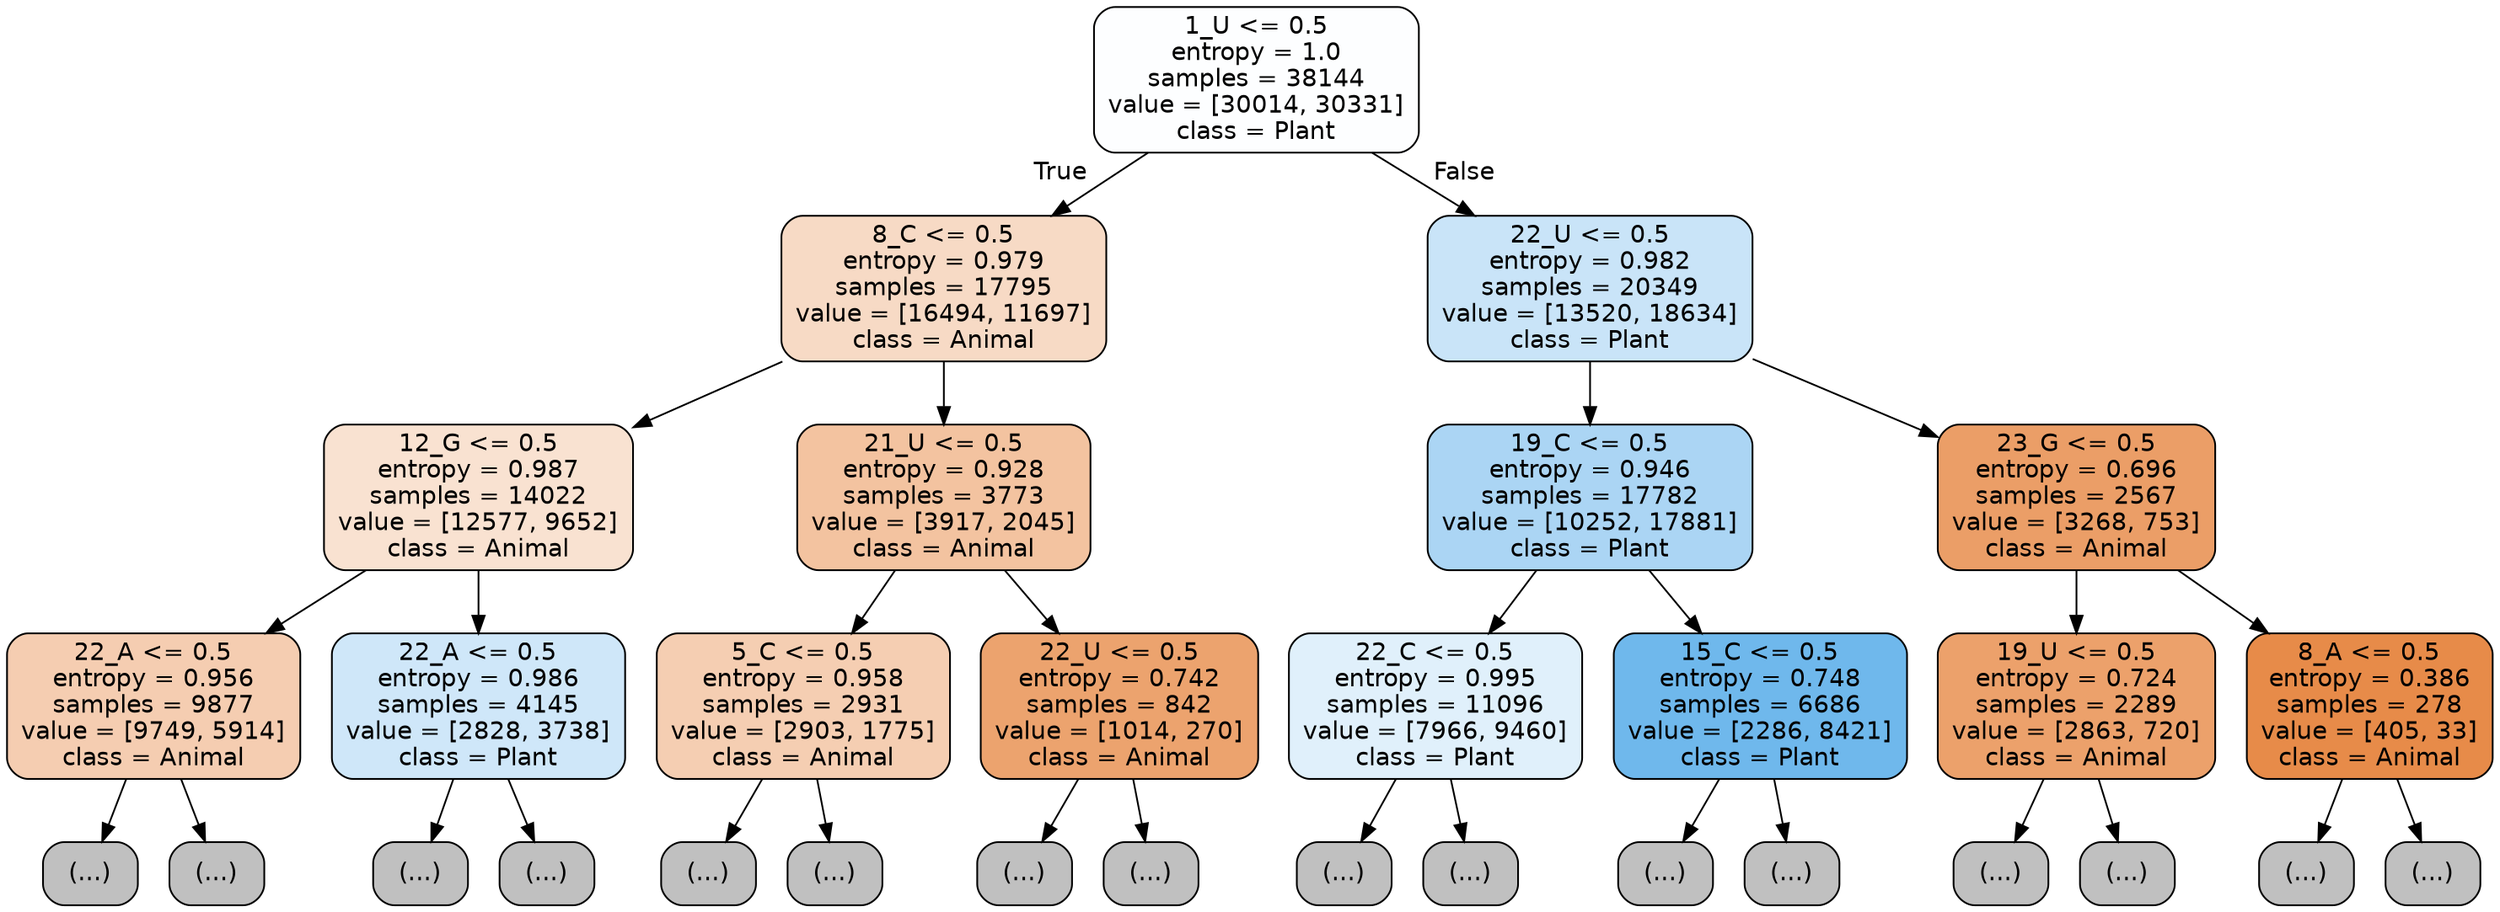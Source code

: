 digraph Tree {
node [shape=box, style="filled, rounded", color="black", fontname="helvetica"] ;
edge [fontname="helvetica"] ;
0 [label="1_U <= 0.5\nentropy = 1.0\nsamples = 38144\nvalue = [30014, 30331]\nclass = Plant", fillcolor="#fdfeff"] ;
1 [label="8_C <= 0.5\nentropy = 0.979\nsamples = 17795\nvalue = [16494, 11697]\nclass = Animal", fillcolor="#f7dac5"] ;
0 -> 1 [labeldistance=2.5, labelangle=45, headlabel="True"] ;
2 [label="12_G <= 0.5\nentropy = 0.987\nsamples = 14022\nvalue = [12577, 9652]\nclass = Animal", fillcolor="#f9e2d1"] ;
1 -> 2 ;
3 [label="22_A <= 0.5\nentropy = 0.956\nsamples = 9877\nvalue = [9749, 5914]\nclass = Animal", fillcolor="#f5cdb1"] ;
2 -> 3 ;
4 [label="(...)", fillcolor="#C0C0C0"] ;
3 -> 4 ;
4717 [label="(...)", fillcolor="#C0C0C0"] ;
3 -> 4717 ;
5304 [label="22_A <= 0.5\nentropy = 0.986\nsamples = 4145\nvalue = [2828, 3738]\nclass = Plant", fillcolor="#cfe7f9"] ;
2 -> 5304 ;
5305 [label="(...)", fillcolor="#C0C0C0"] ;
5304 -> 5305 ;
6996 [label="(...)", fillcolor="#C0C0C0"] ;
5304 -> 6996 ;
7223 [label="21_U <= 0.5\nentropy = 0.928\nsamples = 3773\nvalue = [3917, 2045]\nclass = Animal", fillcolor="#f3c3a0"] ;
1 -> 7223 ;
7224 [label="5_C <= 0.5\nentropy = 0.958\nsamples = 2931\nvalue = [2903, 1775]\nclass = Animal", fillcolor="#f5ceb2"] ;
7223 -> 7224 ;
7225 [label="(...)", fillcolor="#C0C0C0"] ;
7224 -> 7225 ;
8576 [label="(...)", fillcolor="#C0C0C0"] ;
7224 -> 8576 ;
8967 [label="22_U <= 0.5\nentropy = 0.742\nsamples = 842\nvalue = [1014, 270]\nclass = Animal", fillcolor="#eca36e"] ;
7223 -> 8967 ;
8968 [label="(...)", fillcolor="#C0C0C0"] ;
8967 -> 8968 ;
9343 [label="(...)", fillcolor="#C0C0C0"] ;
8967 -> 9343 ;
9384 [label="22_U <= 0.5\nentropy = 0.982\nsamples = 20349\nvalue = [13520, 18634]\nclass = Plant", fillcolor="#c9e4f8"] ;
0 -> 9384 [labeldistance=2.5, labelangle=-45, headlabel="False"] ;
9385 [label="19_C <= 0.5\nentropy = 0.946\nsamples = 17782\nvalue = [10252, 17881]\nclass = Plant", fillcolor="#abd5f4"] ;
9384 -> 9385 ;
9386 [label="22_C <= 0.5\nentropy = 0.995\nsamples = 11096\nvalue = [7966, 9460]\nclass = Plant", fillcolor="#e0f0fb"] ;
9385 -> 9386 ;
9387 [label="(...)", fillcolor="#C0C0C0"] ;
9386 -> 9387 ;
13600 [label="(...)", fillcolor="#C0C0C0"] ;
9386 -> 13600 ;
14233 [label="15_C <= 0.5\nentropy = 0.748\nsamples = 6686\nvalue = [2286, 8421]\nclass = Plant", fillcolor="#6fb8ec"] ;
9385 -> 14233 ;
14234 [label="(...)", fillcolor="#C0C0C0"] ;
14233 -> 14234 ;
15437 [label="(...)", fillcolor="#C0C0C0"] ;
14233 -> 15437 ;
15778 [label="23_G <= 0.5\nentropy = 0.696\nsamples = 2567\nvalue = [3268, 753]\nclass = Animal", fillcolor="#eb9e67"] ;
9384 -> 15778 ;
15779 [label="19_U <= 0.5\nentropy = 0.724\nsamples = 2289\nvalue = [2863, 720]\nclass = Animal", fillcolor="#eca16b"] ;
15778 -> 15779 ;
15780 [label="(...)", fillcolor="#C0C0C0"] ;
15779 -> 15780 ;
16429 [label="(...)", fillcolor="#C0C0C0"] ;
15779 -> 16429 ;
16688 [label="8_A <= 0.5\nentropy = 0.386\nsamples = 278\nvalue = [405, 33]\nclass = Animal", fillcolor="#e78b49"] ;
15778 -> 16688 ;
16689 [label="(...)", fillcolor="#C0C0C0"] ;
16688 -> 16689 ;
16734 [label="(...)", fillcolor="#C0C0C0"] ;
16688 -> 16734 ;
}